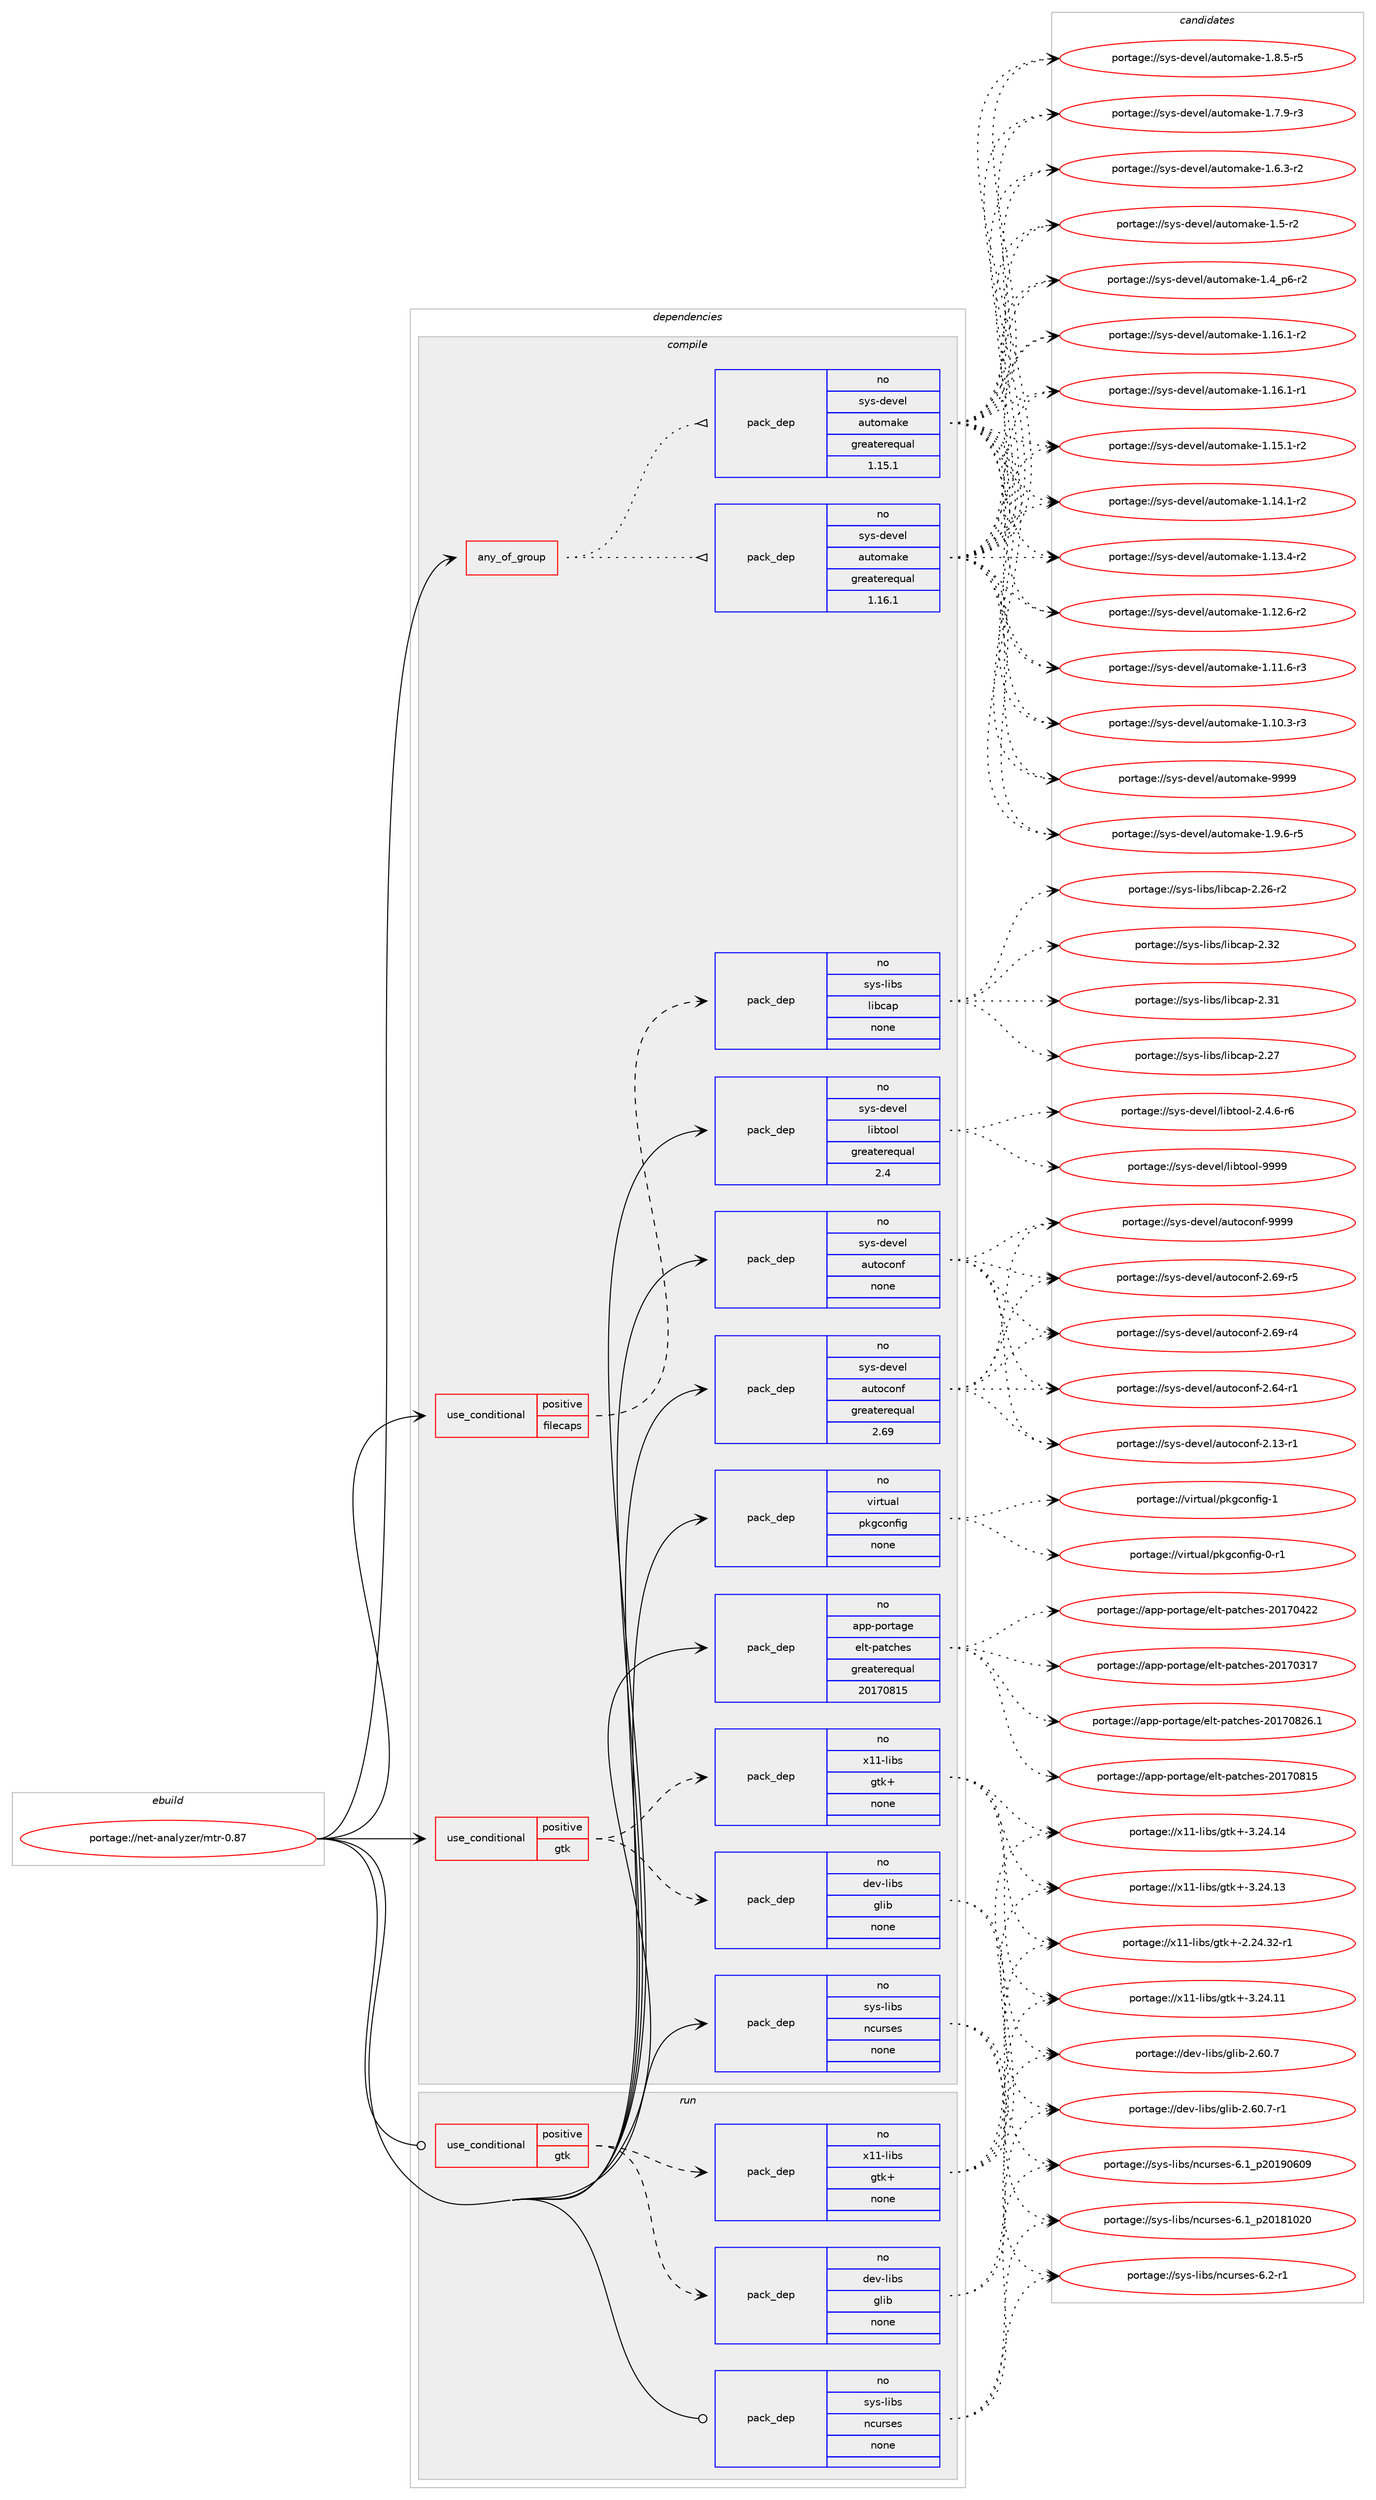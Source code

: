 digraph prolog {

# *************
# Graph options
# *************

newrank=true;
concentrate=true;
compound=true;
graph [rankdir=LR,fontname=Helvetica,fontsize=10,ranksep=1.5];#, ranksep=2.5, nodesep=0.2];
edge  [arrowhead=vee];
node  [fontname=Helvetica,fontsize=10];

# **********
# The ebuild
# **********

subgraph cluster_leftcol {
color=gray;
rank=same;
label=<<i>ebuild</i>>;
id [label="portage://net-analyzer/mtr-0.87", color=red, width=4, href="../net-analyzer/mtr-0.87.svg"];
}

# ****************
# The dependencies
# ****************

subgraph cluster_midcol {
color=gray;
label=<<i>dependencies</i>>;
subgraph cluster_compile {
fillcolor="#eeeeee";
style=filled;
label=<<i>compile</i>>;
subgraph any2408 {
dependency155763 [label=<<TABLE BORDER="0" CELLBORDER="1" CELLSPACING="0" CELLPADDING="4"><TR><TD CELLPADDING="10">any_of_group</TD></TR></TABLE>>, shape=none, color=red];subgraph pack118048 {
dependency155764 [label=<<TABLE BORDER="0" CELLBORDER="1" CELLSPACING="0" CELLPADDING="4" WIDTH="220"><TR><TD ROWSPAN="6" CELLPADDING="30">pack_dep</TD></TR><TR><TD WIDTH="110">no</TD></TR><TR><TD>sys-devel</TD></TR><TR><TD>automake</TD></TR><TR><TD>greaterequal</TD></TR><TR><TD>1.16.1</TD></TR></TABLE>>, shape=none, color=blue];
}
dependency155763:e -> dependency155764:w [weight=20,style="dotted",arrowhead="oinv"];
subgraph pack118049 {
dependency155765 [label=<<TABLE BORDER="0" CELLBORDER="1" CELLSPACING="0" CELLPADDING="4" WIDTH="220"><TR><TD ROWSPAN="6" CELLPADDING="30">pack_dep</TD></TR><TR><TD WIDTH="110">no</TD></TR><TR><TD>sys-devel</TD></TR><TR><TD>automake</TD></TR><TR><TD>greaterequal</TD></TR><TR><TD>1.15.1</TD></TR></TABLE>>, shape=none, color=blue];
}
dependency155763:e -> dependency155765:w [weight=20,style="dotted",arrowhead="oinv"];
}
id:e -> dependency155763:w [weight=20,style="solid",arrowhead="vee"];
subgraph cond35155 {
dependency155766 [label=<<TABLE BORDER="0" CELLBORDER="1" CELLSPACING="0" CELLPADDING="4"><TR><TD ROWSPAN="3" CELLPADDING="10">use_conditional</TD></TR><TR><TD>positive</TD></TR><TR><TD>filecaps</TD></TR></TABLE>>, shape=none, color=red];
subgraph pack118050 {
dependency155767 [label=<<TABLE BORDER="0" CELLBORDER="1" CELLSPACING="0" CELLPADDING="4" WIDTH="220"><TR><TD ROWSPAN="6" CELLPADDING="30">pack_dep</TD></TR><TR><TD WIDTH="110">no</TD></TR><TR><TD>sys-libs</TD></TR><TR><TD>libcap</TD></TR><TR><TD>none</TD></TR><TR><TD></TD></TR></TABLE>>, shape=none, color=blue];
}
dependency155766:e -> dependency155767:w [weight=20,style="dashed",arrowhead="vee"];
}
id:e -> dependency155766:w [weight=20,style="solid",arrowhead="vee"];
subgraph cond35156 {
dependency155768 [label=<<TABLE BORDER="0" CELLBORDER="1" CELLSPACING="0" CELLPADDING="4"><TR><TD ROWSPAN="3" CELLPADDING="10">use_conditional</TD></TR><TR><TD>positive</TD></TR><TR><TD>gtk</TD></TR></TABLE>>, shape=none, color=red];
subgraph pack118051 {
dependency155769 [label=<<TABLE BORDER="0" CELLBORDER="1" CELLSPACING="0" CELLPADDING="4" WIDTH="220"><TR><TD ROWSPAN="6" CELLPADDING="30">pack_dep</TD></TR><TR><TD WIDTH="110">no</TD></TR><TR><TD>dev-libs</TD></TR><TR><TD>glib</TD></TR><TR><TD>none</TD></TR><TR><TD></TD></TR></TABLE>>, shape=none, color=blue];
}
dependency155768:e -> dependency155769:w [weight=20,style="dashed",arrowhead="vee"];
subgraph pack118052 {
dependency155770 [label=<<TABLE BORDER="0" CELLBORDER="1" CELLSPACING="0" CELLPADDING="4" WIDTH="220"><TR><TD ROWSPAN="6" CELLPADDING="30">pack_dep</TD></TR><TR><TD WIDTH="110">no</TD></TR><TR><TD>x11-libs</TD></TR><TR><TD>gtk+</TD></TR><TR><TD>none</TD></TR><TR><TD></TD></TR></TABLE>>, shape=none, color=blue];
}
dependency155768:e -> dependency155770:w [weight=20,style="dashed",arrowhead="vee"];
}
id:e -> dependency155768:w [weight=20,style="solid",arrowhead="vee"];
subgraph pack118053 {
dependency155771 [label=<<TABLE BORDER="0" CELLBORDER="1" CELLSPACING="0" CELLPADDING="4" WIDTH="220"><TR><TD ROWSPAN="6" CELLPADDING="30">pack_dep</TD></TR><TR><TD WIDTH="110">no</TD></TR><TR><TD>app-portage</TD></TR><TR><TD>elt-patches</TD></TR><TR><TD>greaterequal</TD></TR><TR><TD>20170815</TD></TR></TABLE>>, shape=none, color=blue];
}
id:e -> dependency155771:w [weight=20,style="solid",arrowhead="vee"];
subgraph pack118054 {
dependency155772 [label=<<TABLE BORDER="0" CELLBORDER="1" CELLSPACING="0" CELLPADDING="4" WIDTH="220"><TR><TD ROWSPAN="6" CELLPADDING="30">pack_dep</TD></TR><TR><TD WIDTH="110">no</TD></TR><TR><TD>sys-devel</TD></TR><TR><TD>autoconf</TD></TR><TR><TD>greaterequal</TD></TR><TR><TD>2.69</TD></TR></TABLE>>, shape=none, color=blue];
}
id:e -> dependency155772:w [weight=20,style="solid",arrowhead="vee"];
subgraph pack118055 {
dependency155773 [label=<<TABLE BORDER="0" CELLBORDER="1" CELLSPACING="0" CELLPADDING="4" WIDTH="220"><TR><TD ROWSPAN="6" CELLPADDING="30">pack_dep</TD></TR><TR><TD WIDTH="110">no</TD></TR><TR><TD>sys-devel</TD></TR><TR><TD>autoconf</TD></TR><TR><TD>none</TD></TR><TR><TD></TD></TR></TABLE>>, shape=none, color=blue];
}
id:e -> dependency155773:w [weight=20,style="solid",arrowhead="vee"];
subgraph pack118056 {
dependency155774 [label=<<TABLE BORDER="0" CELLBORDER="1" CELLSPACING="0" CELLPADDING="4" WIDTH="220"><TR><TD ROWSPAN="6" CELLPADDING="30">pack_dep</TD></TR><TR><TD WIDTH="110">no</TD></TR><TR><TD>sys-devel</TD></TR><TR><TD>libtool</TD></TR><TR><TD>greaterequal</TD></TR><TR><TD>2.4</TD></TR></TABLE>>, shape=none, color=blue];
}
id:e -> dependency155774:w [weight=20,style="solid",arrowhead="vee"];
subgraph pack118057 {
dependency155775 [label=<<TABLE BORDER="0" CELLBORDER="1" CELLSPACING="0" CELLPADDING="4" WIDTH="220"><TR><TD ROWSPAN="6" CELLPADDING="30">pack_dep</TD></TR><TR><TD WIDTH="110">no</TD></TR><TR><TD>sys-libs</TD></TR><TR><TD>ncurses</TD></TR><TR><TD>none</TD></TR><TR><TD></TD></TR></TABLE>>, shape=none, color=blue];
}
id:e -> dependency155775:w [weight=20,style="solid",arrowhead="vee"];
subgraph pack118058 {
dependency155776 [label=<<TABLE BORDER="0" CELLBORDER="1" CELLSPACING="0" CELLPADDING="4" WIDTH="220"><TR><TD ROWSPAN="6" CELLPADDING="30">pack_dep</TD></TR><TR><TD WIDTH="110">no</TD></TR><TR><TD>virtual</TD></TR><TR><TD>pkgconfig</TD></TR><TR><TD>none</TD></TR><TR><TD></TD></TR></TABLE>>, shape=none, color=blue];
}
id:e -> dependency155776:w [weight=20,style="solid",arrowhead="vee"];
}
subgraph cluster_compileandrun {
fillcolor="#eeeeee";
style=filled;
label=<<i>compile and run</i>>;
}
subgraph cluster_run {
fillcolor="#eeeeee";
style=filled;
label=<<i>run</i>>;
subgraph cond35157 {
dependency155777 [label=<<TABLE BORDER="0" CELLBORDER="1" CELLSPACING="0" CELLPADDING="4"><TR><TD ROWSPAN="3" CELLPADDING="10">use_conditional</TD></TR><TR><TD>positive</TD></TR><TR><TD>gtk</TD></TR></TABLE>>, shape=none, color=red];
subgraph pack118059 {
dependency155778 [label=<<TABLE BORDER="0" CELLBORDER="1" CELLSPACING="0" CELLPADDING="4" WIDTH="220"><TR><TD ROWSPAN="6" CELLPADDING="30">pack_dep</TD></TR><TR><TD WIDTH="110">no</TD></TR><TR><TD>dev-libs</TD></TR><TR><TD>glib</TD></TR><TR><TD>none</TD></TR><TR><TD></TD></TR></TABLE>>, shape=none, color=blue];
}
dependency155777:e -> dependency155778:w [weight=20,style="dashed",arrowhead="vee"];
subgraph pack118060 {
dependency155779 [label=<<TABLE BORDER="0" CELLBORDER="1" CELLSPACING="0" CELLPADDING="4" WIDTH="220"><TR><TD ROWSPAN="6" CELLPADDING="30">pack_dep</TD></TR><TR><TD WIDTH="110">no</TD></TR><TR><TD>x11-libs</TD></TR><TR><TD>gtk+</TD></TR><TR><TD>none</TD></TR><TR><TD></TD></TR></TABLE>>, shape=none, color=blue];
}
dependency155777:e -> dependency155779:w [weight=20,style="dashed",arrowhead="vee"];
}
id:e -> dependency155777:w [weight=20,style="solid",arrowhead="odot"];
subgraph pack118061 {
dependency155780 [label=<<TABLE BORDER="0" CELLBORDER="1" CELLSPACING="0" CELLPADDING="4" WIDTH="220"><TR><TD ROWSPAN="6" CELLPADDING="30">pack_dep</TD></TR><TR><TD WIDTH="110">no</TD></TR><TR><TD>sys-libs</TD></TR><TR><TD>ncurses</TD></TR><TR><TD>none</TD></TR><TR><TD></TD></TR></TABLE>>, shape=none, color=blue];
}
id:e -> dependency155780:w [weight=20,style="solid",arrowhead="odot"];
}
}

# **************
# The candidates
# **************

subgraph cluster_choices {
rank=same;
color=gray;
label=<<i>candidates</i>>;

subgraph choice118048 {
color=black;
nodesep=1;
choice115121115451001011181011084797117116111109971071014557575757 [label="portage://sys-devel/automake-9999", color=red, width=4,href="../sys-devel/automake-9999.svg"];
choice115121115451001011181011084797117116111109971071014549465746544511453 [label="portage://sys-devel/automake-1.9.6-r5", color=red, width=4,href="../sys-devel/automake-1.9.6-r5.svg"];
choice115121115451001011181011084797117116111109971071014549465646534511453 [label="portage://sys-devel/automake-1.8.5-r5", color=red, width=4,href="../sys-devel/automake-1.8.5-r5.svg"];
choice115121115451001011181011084797117116111109971071014549465546574511451 [label="portage://sys-devel/automake-1.7.9-r3", color=red, width=4,href="../sys-devel/automake-1.7.9-r3.svg"];
choice115121115451001011181011084797117116111109971071014549465446514511450 [label="portage://sys-devel/automake-1.6.3-r2", color=red, width=4,href="../sys-devel/automake-1.6.3-r2.svg"];
choice11512111545100101118101108479711711611110997107101454946534511450 [label="portage://sys-devel/automake-1.5-r2", color=red, width=4,href="../sys-devel/automake-1.5-r2.svg"];
choice115121115451001011181011084797117116111109971071014549465295112544511450 [label="portage://sys-devel/automake-1.4_p6-r2", color=red, width=4,href="../sys-devel/automake-1.4_p6-r2.svg"];
choice11512111545100101118101108479711711611110997107101454946495446494511450 [label="portage://sys-devel/automake-1.16.1-r2", color=red, width=4,href="../sys-devel/automake-1.16.1-r2.svg"];
choice11512111545100101118101108479711711611110997107101454946495446494511449 [label="portage://sys-devel/automake-1.16.1-r1", color=red, width=4,href="../sys-devel/automake-1.16.1-r1.svg"];
choice11512111545100101118101108479711711611110997107101454946495346494511450 [label="portage://sys-devel/automake-1.15.1-r2", color=red, width=4,href="../sys-devel/automake-1.15.1-r2.svg"];
choice11512111545100101118101108479711711611110997107101454946495246494511450 [label="portage://sys-devel/automake-1.14.1-r2", color=red, width=4,href="../sys-devel/automake-1.14.1-r2.svg"];
choice11512111545100101118101108479711711611110997107101454946495146524511450 [label="portage://sys-devel/automake-1.13.4-r2", color=red, width=4,href="../sys-devel/automake-1.13.4-r2.svg"];
choice11512111545100101118101108479711711611110997107101454946495046544511450 [label="portage://sys-devel/automake-1.12.6-r2", color=red, width=4,href="../sys-devel/automake-1.12.6-r2.svg"];
choice11512111545100101118101108479711711611110997107101454946494946544511451 [label="portage://sys-devel/automake-1.11.6-r3", color=red, width=4,href="../sys-devel/automake-1.11.6-r3.svg"];
choice11512111545100101118101108479711711611110997107101454946494846514511451 [label="portage://sys-devel/automake-1.10.3-r3", color=red, width=4,href="../sys-devel/automake-1.10.3-r3.svg"];
dependency155764:e -> choice115121115451001011181011084797117116111109971071014557575757:w [style=dotted,weight="100"];
dependency155764:e -> choice115121115451001011181011084797117116111109971071014549465746544511453:w [style=dotted,weight="100"];
dependency155764:e -> choice115121115451001011181011084797117116111109971071014549465646534511453:w [style=dotted,weight="100"];
dependency155764:e -> choice115121115451001011181011084797117116111109971071014549465546574511451:w [style=dotted,weight="100"];
dependency155764:e -> choice115121115451001011181011084797117116111109971071014549465446514511450:w [style=dotted,weight="100"];
dependency155764:e -> choice11512111545100101118101108479711711611110997107101454946534511450:w [style=dotted,weight="100"];
dependency155764:e -> choice115121115451001011181011084797117116111109971071014549465295112544511450:w [style=dotted,weight="100"];
dependency155764:e -> choice11512111545100101118101108479711711611110997107101454946495446494511450:w [style=dotted,weight="100"];
dependency155764:e -> choice11512111545100101118101108479711711611110997107101454946495446494511449:w [style=dotted,weight="100"];
dependency155764:e -> choice11512111545100101118101108479711711611110997107101454946495346494511450:w [style=dotted,weight="100"];
dependency155764:e -> choice11512111545100101118101108479711711611110997107101454946495246494511450:w [style=dotted,weight="100"];
dependency155764:e -> choice11512111545100101118101108479711711611110997107101454946495146524511450:w [style=dotted,weight="100"];
dependency155764:e -> choice11512111545100101118101108479711711611110997107101454946495046544511450:w [style=dotted,weight="100"];
dependency155764:e -> choice11512111545100101118101108479711711611110997107101454946494946544511451:w [style=dotted,weight="100"];
dependency155764:e -> choice11512111545100101118101108479711711611110997107101454946494846514511451:w [style=dotted,weight="100"];
}
subgraph choice118049 {
color=black;
nodesep=1;
choice115121115451001011181011084797117116111109971071014557575757 [label="portage://sys-devel/automake-9999", color=red, width=4,href="../sys-devel/automake-9999.svg"];
choice115121115451001011181011084797117116111109971071014549465746544511453 [label="portage://sys-devel/automake-1.9.6-r5", color=red, width=4,href="../sys-devel/automake-1.9.6-r5.svg"];
choice115121115451001011181011084797117116111109971071014549465646534511453 [label="portage://sys-devel/automake-1.8.5-r5", color=red, width=4,href="../sys-devel/automake-1.8.5-r5.svg"];
choice115121115451001011181011084797117116111109971071014549465546574511451 [label="portage://sys-devel/automake-1.7.9-r3", color=red, width=4,href="../sys-devel/automake-1.7.9-r3.svg"];
choice115121115451001011181011084797117116111109971071014549465446514511450 [label="portage://sys-devel/automake-1.6.3-r2", color=red, width=4,href="../sys-devel/automake-1.6.3-r2.svg"];
choice11512111545100101118101108479711711611110997107101454946534511450 [label="portage://sys-devel/automake-1.5-r2", color=red, width=4,href="../sys-devel/automake-1.5-r2.svg"];
choice115121115451001011181011084797117116111109971071014549465295112544511450 [label="portage://sys-devel/automake-1.4_p6-r2", color=red, width=4,href="../sys-devel/automake-1.4_p6-r2.svg"];
choice11512111545100101118101108479711711611110997107101454946495446494511450 [label="portage://sys-devel/automake-1.16.1-r2", color=red, width=4,href="../sys-devel/automake-1.16.1-r2.svg"];
choice11512111545100101118101108479711711611110997107101454946495446494511449 [label="portage://sys-devel/automake-1.16.1-r1", color=red, width=4,href="../sys-devel/automake-1.16.1-r1.svg"];
choice11512111545100101118101108479711711611110997107101454946495346494511450 [label="portage://sys-devel/automake-1.15.1-r2", color=red, width=4,href="../sys-devel/automake-1.15.1-r2.svg"];
choice11512111545100101118101108479711711611110997107101454946495246494511450 [label="portage://sys-devel/automake-1.14.1-r2", color=red, width=4,href="../sys-devel/automake-1.14.1-r2.svg"];
choice11512111545100101118101108479711711611110997107101454946495146524511450 [label="portage://sys-devel/automake-1.13.4-r2", color=red, width=4,href="../sys-devel/automake-1.13.4-r2.svg"];
choice11512111545100101118101108479711711611110997107101454946495046544511450 [label="portage://sys-devel/automake-1.12.6-r2", color=red, width=4,href="../sys-devel/automake-1.12.6-r2.svg"];
choice11512111545100101118101108479711711611110997107101454946494946544511451 [label="portage://sys-devel/automake-1.11.6-r3", color=red, width=4,href="../sys-devel/automake-1.11.6-r3.svg"];
choice11512111545100101118101108479711711611110997107101454946494846514511451 [label="portage://sys-devel/automake-1.10.3-r3", color=red, width=4,href="../sys-devel/automake-1.10.3-r3.svg"];
dependency155765:e -> choice115121115451001011181011084797117116111109971071014557575757:w [style=dotted,weight="100"];
dependency155765:e -> choice115121115451001011181011084797117116111109971071014549465746544511453:w [style=dotted,weight="100"];
dependency155765:e -> choice115121115451001011181011084797117116111109971071014549465646534511453:w [style=dotted,weight="100"];
dependency155765:e -> choice115121115451001011181011084797117116111109971071014549465546574511451:w [style=dotted,weight="100"];
dependency155765:e -> choice115121115451001011181011084797117116111109971071014549465446514511450:w [style=dotted,weight="100"];
dependency155765:e -> choice11512111545100101118101108479711711611110997107101454946534511450:w [style=dotted,weight="100"];
dependency155765:e -> choice115121115451001011181011084797117116111109971071014549465295112544511450:w [style=dotted,weight="100"];
dependency155765:e -> choice11512111545100101118101108479711711611110997107101454946495446494511450:w [style=dotted,weight="100"];
dependency155765:e -> choice11512111545100101118101108479711711611110997107101454946495446494511449:w [style=dotted,weight="100"];
dependency155765:e -> choice11512111545100101118101108479711711611110997107101454946495346494511450:w [style=dotted,weight="100"];
dependency155765:e -> choice11512111545100101118101108479711711611110997107101454946495246494511450:w [style=dotted,weight="100"];
dependency155765:e -> choice11512111545100101118101108479711711611110997107101454946495146524511450:w [style=dotted,weight="100"];
dependency155765:e -> choice11512111545100101118101108479711711611110997107101454946495046544511450:w [style=dotted,weight="100"];
dependency155765:e -> choice11512111545100101118101108479711711611110997107101454946494946544511451:w [style=dotted,weight="100"];
dependency155765:e -> choice11512111545100101118101108479711711611110997107101454946494846514511451:w [style=dotted,weight="100"];
}
subgraph choice118050 {
color=black;
nodesep=1;
choice1151211154510810598115471081059899971124550465150 [label="portage://sys-libs/libcap-2.32", color=red, width=4,href="../sys-libs/libcap-2.32.svg"];
choice1151211154510810598115471081059899971124550465149 [label="portage://sys-libs/libcap-2.31", color=red, width=4,href="../sys-libs/libcap-2.31.svg"];
choice1151211154510810598115471081059899971124550465055 [label="portage://sys-libs/libcap-2.27", color=red, width=4,href="../sys-libs/libcap-2.27.svg"];
choice11512111545108105981154710810598999711245504650544511450 [label="portage://sys-libs/libcap-2.26-r2", color=red, width=4,href="../sys-libs/libcap-2.26-r2.svg"];
dependency155767:e -> choice1151211154510810598115471081059899971124550465150:w [style=dotted,weight="100"];
dependency155767:e -> choice1151211154510810598115471081059899971124550465149:w [style=dotted,weight="100"];
dependency155767:e -> choice1151211154510810598115471081059899971124550465055:w [style=dotted,weight="100"];
dependency155767:e -> choice11512111545108105981154710810598999711245504650544511450:w [style=dotted,weight="100"];
}
subgraph choice118051 {
color=black;
nodesep=1;
choice10010111845108105981154710310810598455046544846554511449 [label="portage://dev-libs/glib-2.60.7-r1", color=red, width=4,href="../dev-libs/glib-2.60.7-r1.svg"];
choice1001011184510810598115471031081059845504654484655 [label="portage://dev-libs/glib-2.60.7", color=red, width=4,href="../dev-libs/glib-2.60.7.svg"];
dependency155769:e -> choice10010111845108105981154710310810598455046544846554511449:w [style=dotted,weight="100"];
dependency155769:e -> choice1001011184510810598115471031081059845504654484655:w [style=dotted,weight="100"];
}
subgraph choice118052 {
color=black;
nodesep=1;
choice1204949451081059811547103116107434551465052464952 [label="portage://x11-libs/gtk+-3.24.14", color=red, width=4,href="../x11-libs/gtk+-3.24.14.svg"];
choice1204949451081059811547103116107434551465052464951 [label="portage://x11-libs/gtk+-3.24.13", color=red, width=4,href="../x11-libs/gtk+-3.24.13.svg"];
choice1204949451081059811547103116107434551465052464949 [label="portage://x11-libs/gtk+-3.24.11", color=red, width=4,href="../x11-libs/gtk+-3.24.11.svg"];
choice12049494510810598115471031161074345504650524651504511449 [label="portage://x11-libs/gtk+-2.24.32-r1", color=red, width=4,href="../x11-libs/gtk+-2.24.32-r1.svg"];
dependency155770:e -> choice1204949451081059811547103116107434551465052464952:w [style=dotted,weight="100"];
dependency155770:e -> choice1204949451081059811547103116107434551465052464951:w [style=dotted,weight="100"];
dependency155770:e -> choice1204949451081059811547103116107434551465052464949:w [style=dotted,weight="100"];
dependency155770:e -> choice12049494510810598115471031161074345504650524651504511449:w [style=dotted,weight="100"];
}
subgraph choice118053 {
color=black;
nodesep=1;
choice971121124511211111411697103101471011081164511297116991041011154550484955485650544649 [label="portage://app-portage/elt-patches-20170826.1", color=red, width=4,href="../app-portage/elt-patches-20170826.1.svg"];
choice97112112451121111141169710310147101108116451129711699104101115455048495548564953 [label="portage://app-portage/elt-patches-20170815", color=red, width=4,href="../app-portage/elt-patches-20170815.svg"];
choice97112112451121111141169710310147101108116451129711699104101115455048495548525050 [label="portage://app-portage/elt-patches-20170422", color=red, width=4,href="../app-portage/elt-patches-20170422.svg"];
choice97112112451121111141169710310147101108116451129711699104101115455048495548514955 [label="portage://app-portage/elt-patches-20170317", color=red, width=4,href="../app-portage/elt-patches-20170317.svg"];
dependency155771:e -> choice971121124511211111411697103101471011081164511297116991041011154550484955485650544649:w [style=dotted,weight="100"];
dependency155771:e -> choice97112112451121111141169710310147101108116451129711699104101115455048495548564953:w [style=dotted,weight="100"];
dependency155771:e -> choice97112112451121111141169710310147101108116451129711699104101115455048495548525050:w [style=dotted,weight="100"];
dependency155771:e -> choice97112112451121111141169710310147101108116451129711699104101115455048495548514955:w [style=dotted,weight="100"];
}
subgraph choice118054 {
color=black;
nodesep=1;
choice115121115451001011181011084797117116111991111101024557575757 [label="portage://sys-devel/autoconf-9999", color=red, width=4,href="../sys-devel/autoconf-9999.svg"];
choice1151211154510010111810110847971171161119911111010245504654574511453 [label="portage://sys-devel/autoconf-2.69-r5", color=red, width=4,href="../sys-devel/autoconf-2.69-r5.svg"];
choice1151211154510010111810110847971171161119911111010245504654574511452 [label="portage://sys-devel/autoconf-2.69-r4", color=red, width=4,href="../sys-devel/autoconf-2.69-r4.svg"];
choice1151211154510010111810110847971171161119911111010245504654524511449 [label="portage://sys-devel/autoconf-2.64-r1", color=red, width=4,href="../sys-devel/autoconf-2.64-r1.svg"];
choice1151211154510010111810110847971171161119911111010245504649514511449 [label="portage://sys-devel/autoconf-2.13-r1", color=red, width=4,href="../sys-devel/autoconf-2.13-r1.svg"];
dependency155772:e -> choice115121115451001011181011084797117116111991111101024557575757:w [style=dotted,weight="100"];
dependency155772:e -> choice1151211154510010111810110847971171161119911111010245504654574511453:w [style=dotted,weight="100"];
dependency155772:e -> choice1151211154510010111810110847971171161119911111010245504654574511452:w [style=dotted,weight="100"];
dependency155772:e -> choice1151211154510010111810110847971171161119911111010245504654524511449:w [style=dotted,weight="100"];
dependency155772:e -> choice1151211154510010111810110847971171161119911111010245504649514511449:w [style=dotted,weight="100"];
}
subgraph choice118055 {
color=black;
nodesep=1;
choice115121115451001011181011084797117116111991111101024557575757 [label="portage://sys-devel/autoconf-9999", color=red, width=4,href="../sys-devel/autoconf-9999.svg"];
choice1151211154510010111810110847971171161119911111010245504654574511453 [label="portage://sys-devel/autoconf-2.69-r5", color=red, width=4,href="../sys-devel/autoconf-2.69-r5.svg"];
choice1151211154510010111810110847971171161119911111010245504654574511452 [label="portage://sys-devel/autoconf-2.69-r4", color=red, width=4,href="../sys-devel/autoconf-2.69-r4.svg"];
choice1151211154510010111810110847971171161119911111010245504654524511449 [label="portage://sys-devel/autoconf-2.64-r1", color=red, width=4,href="../sys-devel/autoconf-2.64-r1.svg"];
choice1151211154510010111810110847971171161119911111010245504649514511449 [label="portage://sys-devel/autoconf-2.13-r1", color=red, width=4,href="../sys-devel/autoconf-2.13-r1.svg"];
dependency155773:e -> choice115121115451001011181011084797117116111991111101024557575757:w [style=dotted,weight="100"];
dependency155773:e -> choice1151211154510010111810110847971171161119911111010245504654574511453:w [style=dotted,weight="100"];
dependency155773:e -> choice1151211154510010111810110847971171161119911111010245504654574511452:w [style=dotted,weight="100"];
dependency155773:e -> choice1151211154510010111810110847971171161119911111010245504654524511449:w [style=dotted,weight="100"];
dependency155773:e -> choice1151211154510010111810110847971171161119911111010245504649514511449:w [style=dotted,weight="100"];
}
subgraph choice118056 {
color=black;
nodesep=1;
choice1151211154510010111810110847108105981161111111084557575757 [label="portage://sys-devel/libtool-9999", color=red, width=4,href="../sys-devel/libtool-9999.svg"];
choice1151211154510010111810110847108105981161111111084550465246544511454 [label="portage://sys-devel/libtool-2.4.6-r6", color=red, width=4,href="../sys-devel/libtool-2.4.6-r6.svg"];
dependency155774:e -> choice1151211154510010111810110847108105981161111111084557575757:w [style=dotted,weight="100"];
dependency155774:e -> choice1151211154510010111810110847108105981161111111084550465246544511454:w [style=dotted,weight="100"];
}
subgraph choice118057 {
color=black;
nodesep=1;
choice11512111545108105981154711099117114115101115455446504511449 [label="portage://sys-libs/ncurses-6.2-r1", color=red, width=4,href="../sys-libs/ncurses-6.2-r1.svg"];
choice1151211154510810598115471109911711411510111545544649951125048495748544857 [label="portage://sys-libs/ncurses-6.1_p20190609", color=red, width=4,href="../sys-libs/ncurses-6.1_p20190609.svg"];
choice1151211154510810598115471109911711411510111545544649951125048495649485048 [label="portage://sys-libs/ncurses-6.1_p20181020", color=red, width=4,href="../sys-libs/ncurses-6.1_p20181020.svg"];
dependency155775:e -> choice11512111545108105981154711099117114115101115455446504511449:w [style=dotted,weight="100"];
dependency155775:e -> choice1151211154510810598115471109911711411510111545544649951125048495748544857:w [style=dotted,weight="100"];
dependency155775:e -> choice1151211154510810598115471109911711411510111545544649951125048495649485048:w [style=dotted,weight="100"];
}
subgraph choice118058 {
color=black;
nodesep=1;
choice1181051141161179710847112107103991111101021051034549 [label="portage://virtual/pkgconfig-1", color=red, width=4,href="../virtual/pkgconfig-1.svg"];
choice11810511411611797108471121071039911111010210510345484511449 [label="portage://virtual/pkgconfig-0-r1", color=red, width=4,href="../virtual/pkgconfig-0-r1.svg"];
dependency155776:e -> choice1181051141161179710847112107103991111101021051034549:w [style=dotted,weight="100"];
dependency155776:e -> choice11810511411611797108471121071039911111010210510345484511449:w [style=dotted,weight="100"];
}
subgraph choice118059 {
color=black;
nodesep=1;
choice10010111845108105981154710310810598455046544846554511449 [label="portage://dev-libs/glib-2.60.7-r1", color=red, width=4,href="../dev-libs/glib-2.60.7-r1.svg"];
choice1001011184510810598115471031081059845504654484655 [label="portage://dev-libs/glib-2.60.7", color=red, width=4,href="../dev-libs/glib-2.60.7.svg"];
dependency155778:e -> choice10010111845108105981154710310810598455046544846554511449:w [style=dotted,weight="100"];
dependency155778:e -> choice1001011184510810598115471031081059845504654484655:w [style=dotted,weight="100"];
}
subgraph choice118060 {
color=black;
nodesep=1;
choice1204949451081059811547103116107434551465052464952 [label="portage://x11-libs/gtk+-3.24.14", color=red, width=4,href="../x11-libs/gtk+-3.24.14.svg"];
choice1204949451081059811547103116107434551465052464951 [label="portage://x11-libs/gtk+-3.24.13", color=red, width=4,href="../x11-libs/gtk+-3.24.13.svg"];
choice1204949451081059811547103116107434551465052464949 [label="portage://x11-libs/gtk+-3.24.11", color=red, width=4,href="../x11-libs/gtk+-3.24.11.svg"];
choice12049494510810598115471031161074345504650524651504511449 [label="portage://x11-libs/gtk+-2.24.32-r1", color=red, width=4,href="../x11-libs/gtk+-2.24.32-r1.svg"];
dependency155779:e -> choice1204949451081059811547103116107434551465052464952:w [style=dotted,weight="100"];
dependency155779:e -> choice1204949451081059811547103116107434551465052464951:w [style=dotted,weight="100"];
dependency155779:e -> choice1204949451081059811547103116107434551465052464949:w [style=dotted,weight="100"];
dependency155779:e -> choice12049494510810598115471031161074345504650524651504511449:w [style=dotted,weight="100"];
}
subgraph choice118061 {
color=black;
nodesep=1;
choice11512111545108105981154711099117114115101115455446504511449 [label="portage://sys-libs/ncurses-6.2-r1", color=red, width=4,href="../sys-libs/ncurses-6.2-r1.svg"];
choice1151211154510810598115471109911711411510111545544649951125048495748544857 [label="portage://sys-libs/ncurses-6.1_p20190609", color=red, width=4,href="../sys-libs/ncurses-6.1_p20190609.svg"];
choice1151211154510810598115471109911711411510111545544649951125048495649485048 [label="portage://sys-libs/ncurses-6.1_p20181020", color=red, width=4,href="../sys-libs/ncurses-6.1_p20181020.svg"];
dependency155780:e -> choice11512111545108105981154711099117114115101115455446504511449:w [style=dotted,weight="100"];
dependency155780:e -> choice1151211154510810598115471109911711411510111545544649951125048495748544857:w [style=dotted,weight="100"];
dependency155780:e -> choice1151211154510810598115471109911711411510111545544649951125048495649485048:w [style=dotted,weight="100"];
}
}

}
